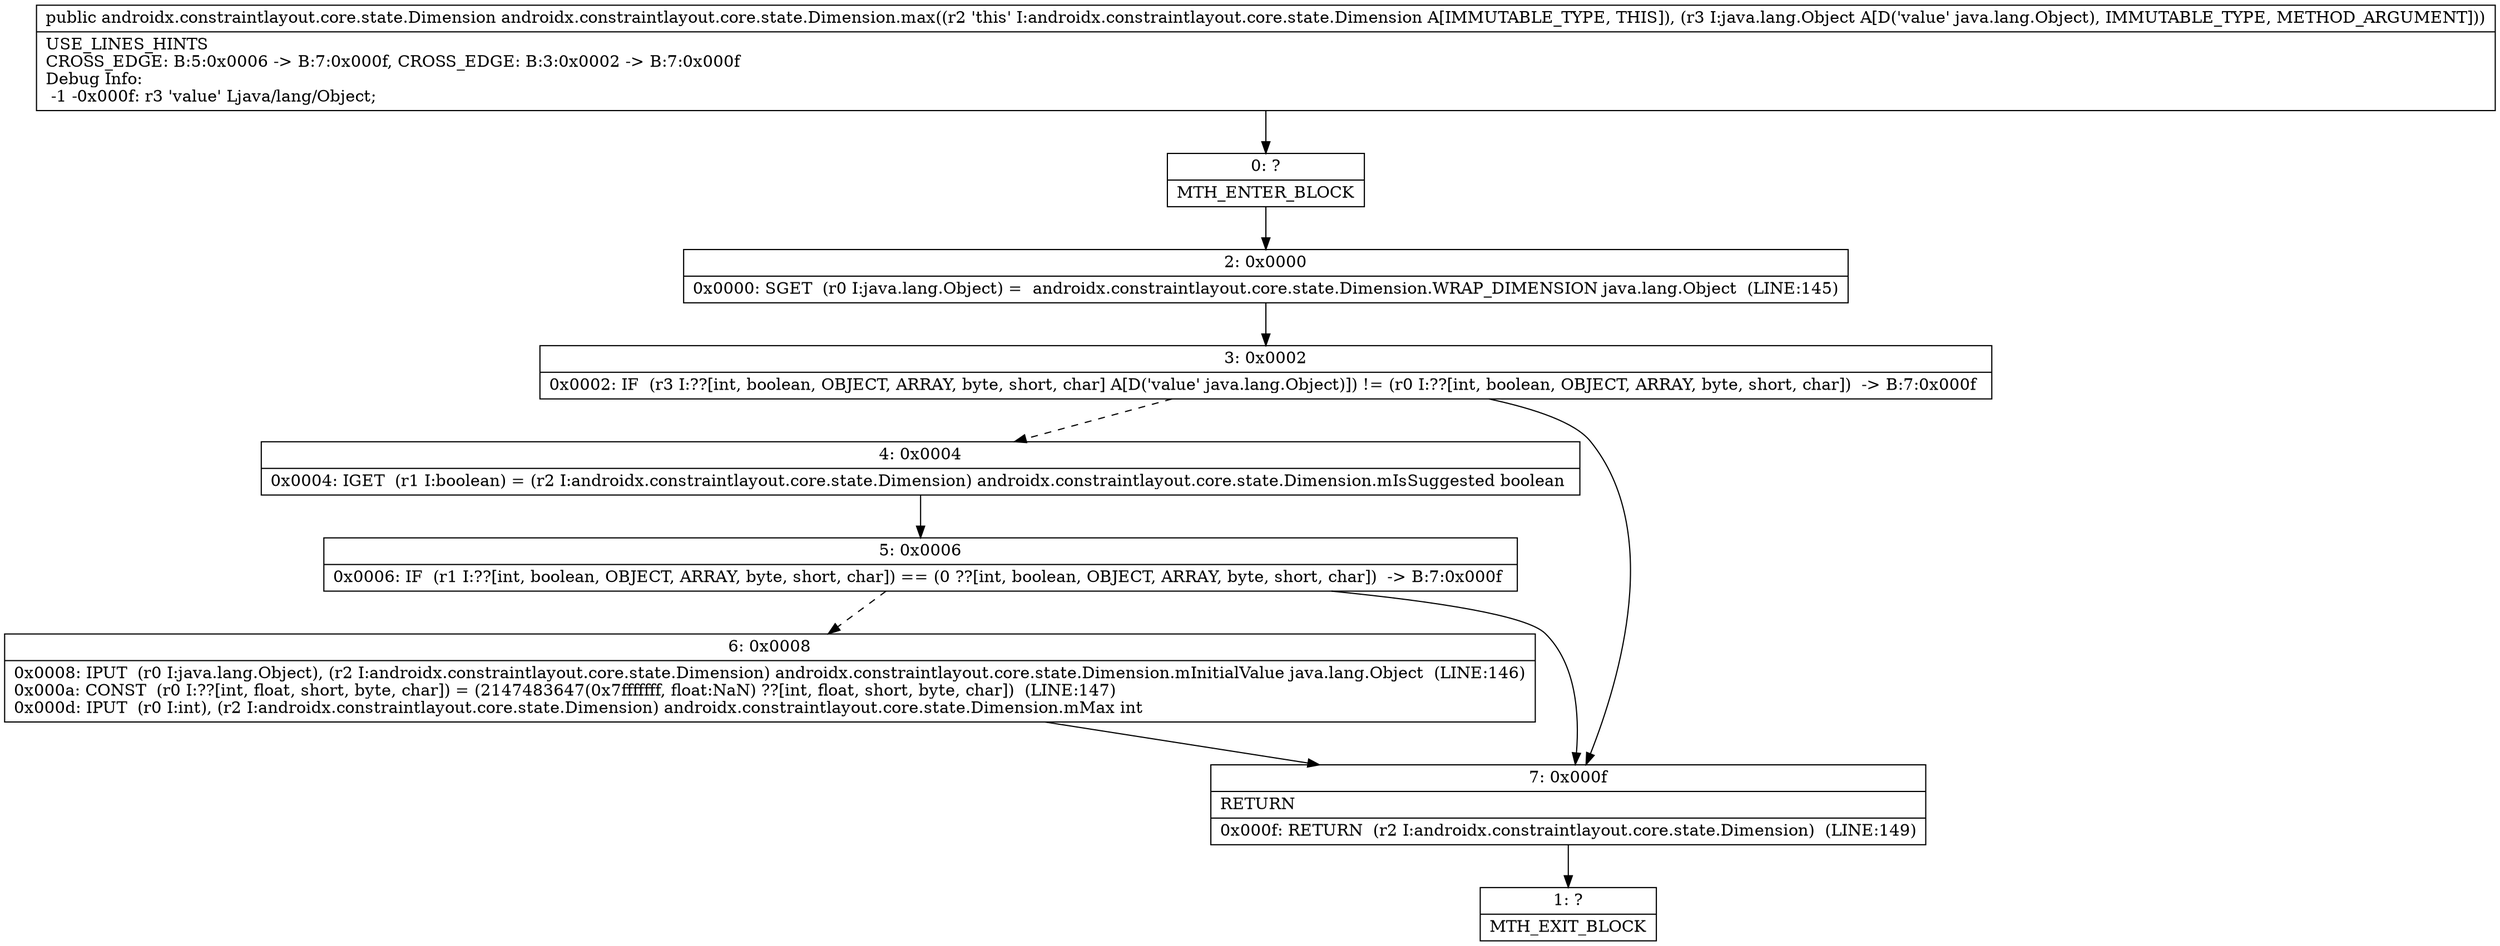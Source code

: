 digraph "CFG forandroidx.constraintlayout.core.state.Dimension.max(Ljava\/lang\/Object;)Landroidx\/constraintlayout\/core\/state\/Dimension;" {
Node_0 [shape=record,label="{0\:\ ?|MTH_ENTER_BLOCK\l}"];
Node_2 [shape=record,label="{2\:\ 0x0000|0x0000: SGET  (r0 I:java.lang.Object) =  androidx.constraintlayout.core.state.Dimension.WRAP_DIMENSION java.lang.Object  (LINE:145)\l}"];
Node_3 [shape=record,label="{3\:\ 0x0002|0x0002: IF  (r3 I:??[int, boolean, OBJECT, ARRAY, byte, short, char] A[D('value' java.lang.Object)]) != (r0 I:??[int, boolean, OBJECT, ARRAY, byte, short, char])  \-\> B:7:0x000f \l}"];
Node_4 [shape=record,label="{4\:\ 0x0004|0x0004: IGET  (r1 I:boolean) = (r2 I:androidx.constraintlayout.core.state.Dimension) androidx.constraintlayout.core.state.Dimension.mIsSuggested boolean \l}"];
Node_5 [shape=record,label="{5\:\ 0x0006|0x0006: IF  (r1 I:??[int, boolean, OBJECT, ARRAY, byte, short, char]) == (0 ??[int, boolean, OBJECT, ARRAY, byte, short, char])  \-\> B:7:0x000f \l}"];
Node_6 [shape=record,label="{6\:\ 0x0008|0x0008: IPUT  (r0 I:java.lang.Object), (r2 I:androidx.constraintlayout.core.state.Dimension) androidx.constraintlayout.core.state.Dimension.mInitialValue java.lang.Object  (LINE:146)\l0x000a: CONST  (r0 I:??[int, float, short, byte, char]) = (2147483647(0x7fffffff, float:NaN) ??[int, float, short, byte, char])  (LINE:147)\l0x000d: IPUT  (r0 I:int), (r2 I:androidx.constraintlayout.core.state.Dimension) androidx.constraintlayout.core.state.Dimension.mMax int \l}"];
Node_7 [shape=record,label="{7\:\ 0x000f|RETURN\l|0x000f: RETURN  (r2 I:androidx.constraintlayout.core.state.Dimension)  (LINE:149)\l}"];
Node_1 [shape=record,label="{1\:\ ?|MTH_EXIT_BLOCK\l}"];
MethodNode[shape=record,label="{public androidx.constraintlayout.core.state.Dimension androidx.constraintlayout.core.state.Dimension.max((r2 'this' I:androidx.constraintlayout.core.state.Dimension A[IMMUTABLE_TYPE, THIS]), (r3 I:java.lang.Object A[D('value' java.lang.Object), IMMUTABLE_TYPE, METHOD_ARGUMENT]))  | USE_LINES_HINTS\lCROSS_EDGE: B:5:0x0006 \-\> B:7:0x000f, CROSS_EDGE: B:3:0x0002 \-\> B:7:0x000f\lDebug Info:\l  \-1 \-0x000f: r3 'value' Ljava\/lang\/Object;\l}"];
MethodNode -> Node_0;Node_0 -> Node_2;
Node_2 -> Node_3;
Node_3 -> Node_4[style=dashed];
Node_3 -> Node_7;
Node_4 -> Node_5;
Node_5 -> Node_6[style=dashed];
Node_5 -> Node_7;
Node_6 -> Node_7;
Node_7 -> Node_1;
}

